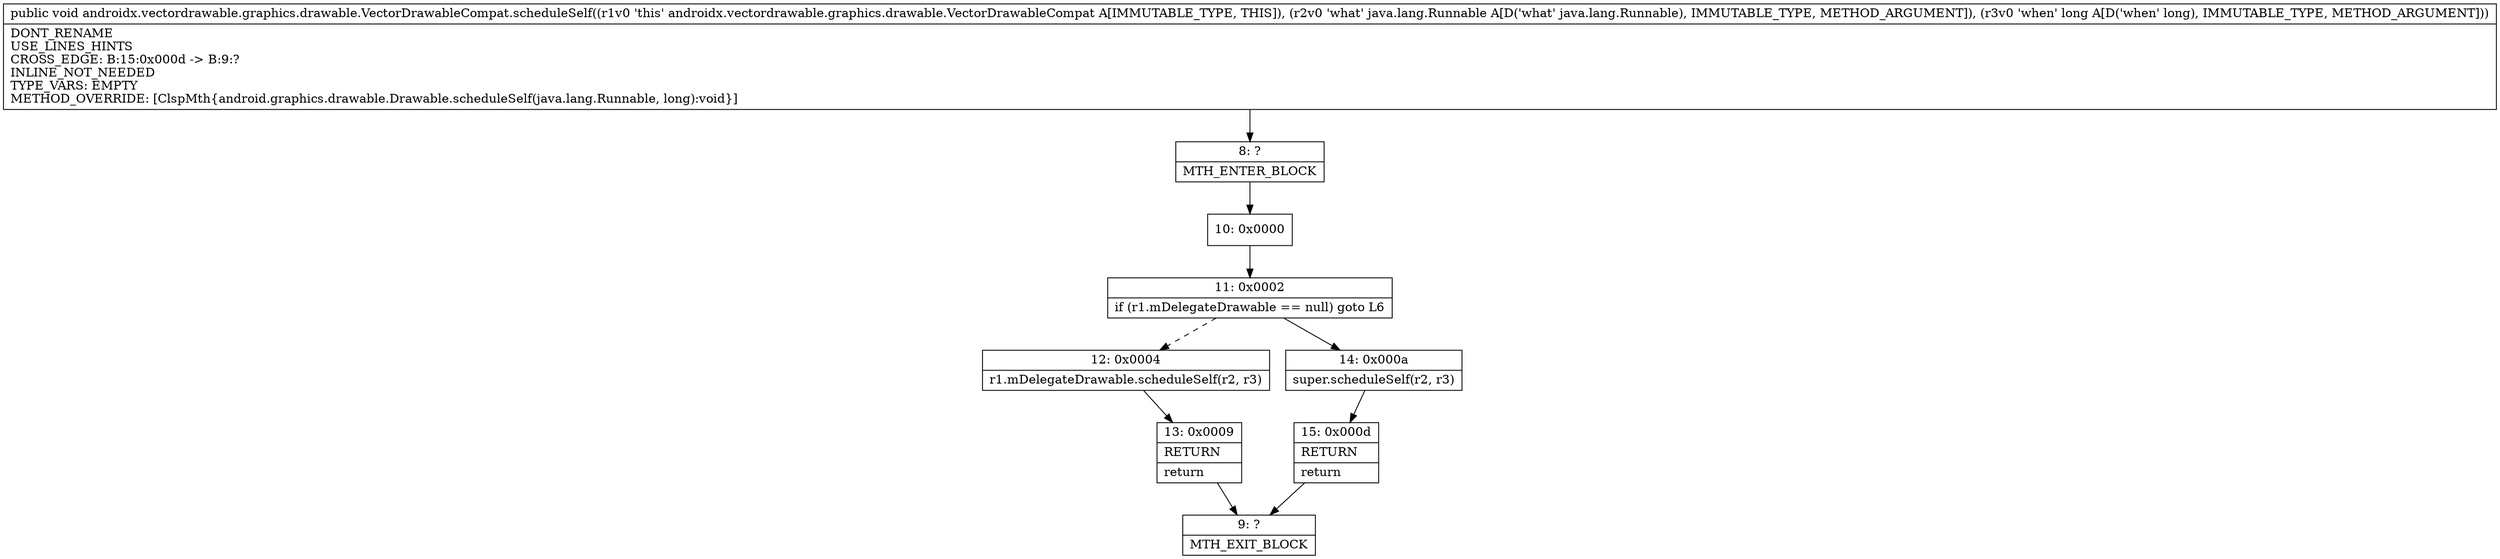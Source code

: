 digraph "CFG forandroidx.vectordrawable.graphics.drawable.VectorDrawableCompat.scheduleSelf(Ljava\/lang\/Runnable;J)V" {
Node_8 [shape=record,label="{8\:\ ?|MTH_ENTER_BLOCK\l}"];
Node_10 [shape=record,label="{10\:\ 0x0000}"];
Node_11 [shape=record,label="{11\:\ 0x0002|if (r1.mDelegateDrawable == null) goto L6\l}"];
Node_12 [shape=record,label="{12\:\ 0x0004|r1.mDelegateDrawable.scheduleSelf(r2, r3)\l}"];
Node_13 [shape=record,label="{13\:\ 0x0009|RETURN\l|return\l}"];
Node_9 [shape=record,label="{9\:\ ?|MTH_EXIT_BLOCK\l}"];
Node_14 [shape=record,label="{14\:\ 0x000a|super.scheduleSelf(r2, r3)\l}"];
Node_15 [shape=record,label="{15\:\ 0x000d|RETURN\l|return\l}"];
MethodNode[shape=record,label="{public void androidx.vectordrawable.graphics.drawable.VectorDrawableCompat.scheduleSelf((r1v0 'this' androidx.vectordrawable.graphics.drawable.VectorDrawableCompat A[IMMUTABLE_TYPE, THIS]), (r2v0 'what' java.lang.Runnable A[D('what' java.lang.Runnable), IMMUTABLE_TYPE, METHOD_ARGUMENT]), (r3v0 'when' long A[D('when' long), IMMUTABLE_TYPE, METHOD_ARGUMENT]))  | DONT_RENAME\lUSE_LINES_HINTS\lCROSS_EDGE: B:15:0x000d \-\> B:9:?\lINLINE_NOT_NEEDED\lTYPE_VARS: EMPTY\lMETHOD_OVERRIDE: [ClspMth\{android.graphics.drawable.Drawable.scheduleSelf(java.lang.Runnable, long):void\}]\l}"];
MethodNode -> Node_8;Node_8 -> Node_10;
Node_10 -> Node_11;
Node_11 -> Node_12[style=dashed];
Node_11 -> Node_14;
Node_12 -> Node_13;
Node_13 -> Node_9;
Node_14 -> Node_15;
Node_15 -> Node_9;
}

